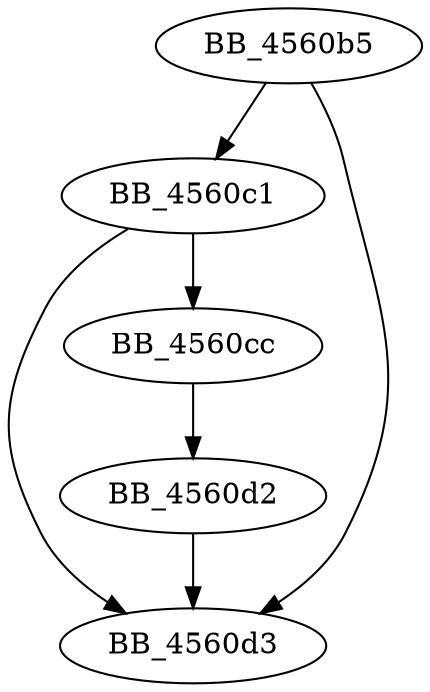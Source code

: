DiGraph sub_4560B5{
BB_4560b5->BB_4560c1
BB_4560b5->BB_4560d3
BB_4560c1->BB_4560cc
BB_4560c1->BB_4560d3
BB_4560cc->BB_4560d2
BB_4560d2->BB_4560d3
}
